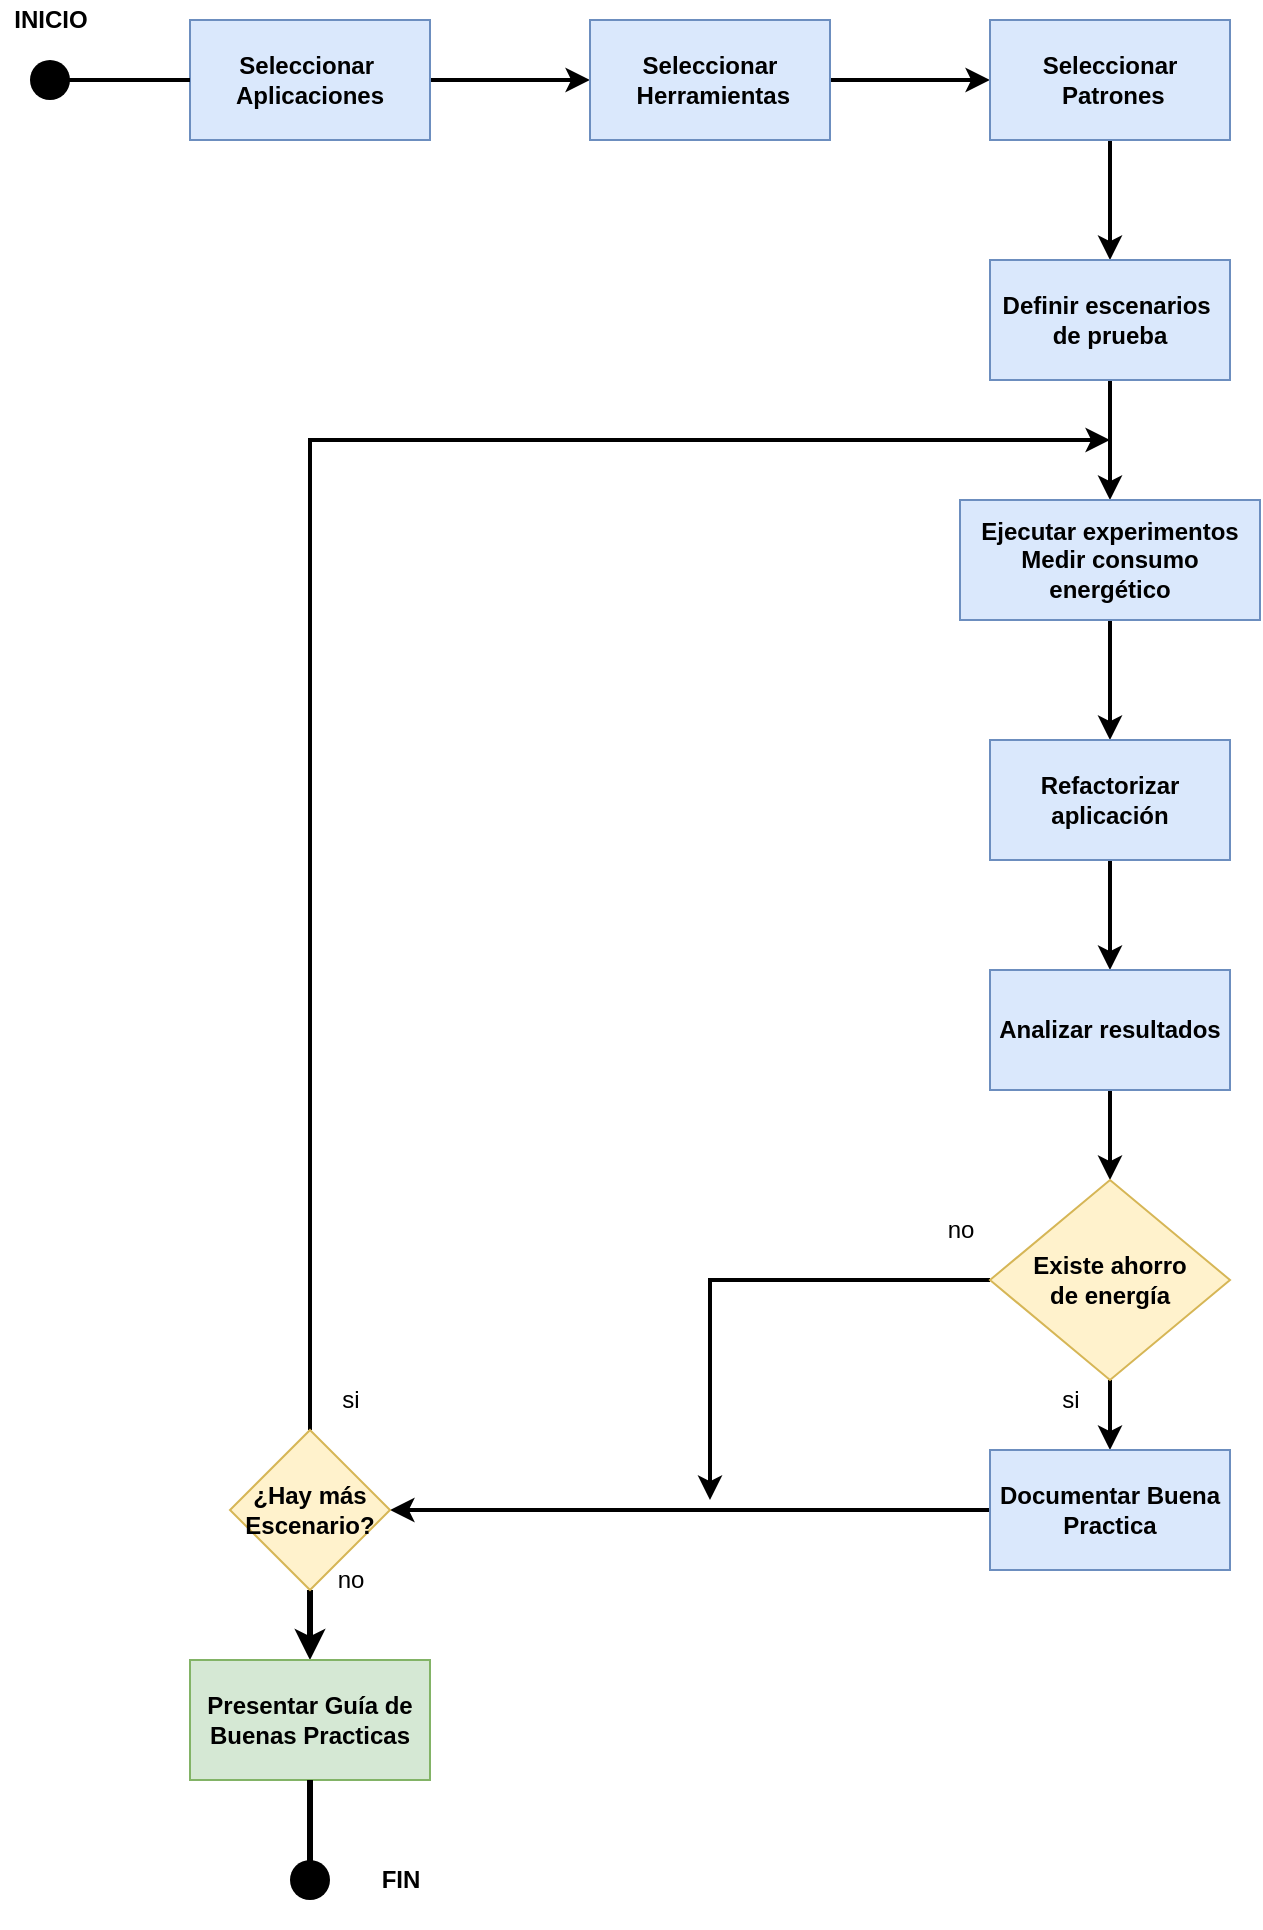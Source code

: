 <mxfile version="16.5.3" type="github">
  <diagram id="eEOeQ3wFOLhqtyGdeRPp" name="Page-1">
    <mxGraphModel dx="1526" dy="646" grid="1" gridSize="10" guides="1" tooltips="1" connect="1" arrows="1" fold="1" page="1" pageScale="1" pageWidth="827" pageHeight="1169" math="0" shadow="0">
      <root>
        <mxCell id="0" />
        <mxCell id="1" parent="0" />
        <mxCell id="btFXKuTsMhjcYXzBrM8O-3" value="" style="edgeStyle=orthogonalEdgeStyle;rounded=0;orthogonalLoop=1;jettySize=auto;html=1;strokeWidth=2;" parent="1" source="btFXKuTsMhjcYXzBrM8O-1" target="btFXKuTsMhjcYXzBrM8O-2" edge="1">
          <mxGeometry relative="1" as="geometry" />
        </mxCell>
        <mxCell id="btFXKuTsMhjcYXzBrM8O-1" value="&lt;b&gt;Seleccionar&amp;nbsp; Aplicaciones&lt;/b&gt;" style="rounded=0;whiteSpace=wrap;html=1;fillColor=#dae8fc;strokeColor=#6c8ebf;" parent="1" vertex="1">
          <mxGeometry x="120" y="80" width="120" height="60" as="geometry" />
        </mxCell>
        <mxCell id="btFXKuTsMhjcYXzBrM8O-5" value="" style="edgeStyle=orthogonalEdgeStyle;rounded=0;orthogonalLoop=1;jettySize=auto;html=1;strokeWidth=2;" parent="1" source="btFXKuTsMhjcYXzBrM8O-2" target="btFXKuTsMhjcYXzBrM8O-4" edge="1">
          <mxGeometry relative="1" as="geometry" />
        </mxCell>
        <mxCell id="btFXKuTsMhjcYXzBrM8O-2" value="&lt;b&gt;Seleccionar&lt;br&gt;&amp;nbsp;Herramientas&lt;/b&gt;" style="rounded=0;whiteSpace=wrap;html=1;fillColor=#dae8fc;strokeColor=#6c8ebf;" parent="1" vertex="1">
          <mxGeometry x="320" y="80" width="120" height="60" as="geometry" />
        </mxCell>
        <mxCell id="btFXKuTsMhjcYXzBrM8O-7" value="" style="edgeStyle=orthogonalEdgeStyle;rounded=0;orthogonalLoop=1;jettySize=auto;html=1;strokeWidth=2;" parent="1" source="btFXKuTsMhjcYXzBrM8O-4" target="btFXKuTsMhjcYXzBrM8O-6" edge="1">
          <mxGeometry relative="1" as="geometry" />
        </mxCell>
        <mxCell id="btFXKuTsMhjcYXzBrM8O-4" value="&lt;b&gt;Seleccionar&lt;br&gt;&amp;nbsp;Patrones&lt;/b&gt;" style="rounded=0;whiteSpace=wrap;html=1;fillColor=#dae8fc;strokeColor=#6c8ebf;" parent="1" vertex="1">
          <mxGeometry x="520" y="80" width="120" height="60" as="geometry" />
        </mxCell>
        <mxCell id="btFXKuTsMhjcYXzBrM8O-9" value="" style="edgeStyle=orthogonalEdgeStyle;rounded=0;orthogonalLoop=1;jettySize=auto;html=1;strokeWidth=2;" parent="1" source="btFXKuTsMhjcYXzBrM8O-6" target="btFXKuTsMhjcYXzBrM8O-8" edge="1">
          <mxGeometry relative="1" as="geometry" />
        </mxCell>
        <mxCell id="btFXKuTsMhjcYXzBrM8O-6" value="&lt;b&gt;Definir escenarios&amp;nbsp;&lt;br&gt;de prueba&lt;/b&gt;" style="rounded=0;whiteSpace=wrap;html=1;fillColor=#dae8fc;strokeColor=#6c8ebf;" parent="1" vertex="1">
          <mxGeometry x="520" y="200" width="120" height="60" as="geometry" />
        </mxCell>
        <mxCell id="btFXKuTsMhjcYXzBrM8O-11" value="" style="edgeStyle=orthogonalEdgeStyle;rounded=0;orthogonalLoop=1;jettySize=auto;html=1;strokeWidth=2;" parent="1" source="btFXKuTsMhjcYXzBrM8O-8" target="btFXKuTsMhjcYXzBrM8O-10" edge="1">
          <mxGeometry relative="1" as="geometry" />
        </mxCell>
        <mxCell id="btFXKuTsMhjcYXzBrM8O-8" value="&lt;b&gt;Ejecutar experimentos&lt;/b&gt;&lt;br&gt;&lt;b&gt;Medir consumo energético&lt;/b&gt;" style="rounded=0;whiteSpace=wrap;html=1;fillColor=#dae8fc;strokeColor=#6c8ebf;" parent="1" vertex="1">
          <mxGeometry x="505" y="320" width="150" height="60" as="geometry" />
        </mxCell>
        <mxCell id="btFXKuTsMhjcYXzBrM8O-13" value="" style="edgeStyle=orthogonalEdgeStyle;rounded=0;orthogonalLoop=1;jettySize=auto;html=1;strokeWidth=2;" parent="1" source="btFXKuTsMhjcYXzBrM8O-10" target="btFXKuTsMhjcYXzBrM8O-12" edge="1">
          <mxGeometry relative="1" as="geometry" />
        </mxCell>
        <mxCell id="btFXKuTsMhjcYXzBrM8O-10" value="&lt;b&gt;Refactorizar aplicación&lt;/b&gt;" style="whiteSpace=wrap;html=1;fillColor=#dae8fc;strokeColor=#6c8ebf;rounded=0;" parent="1" vertex="1">
          <mxGeometry x="520" y="440" width="120" height="60" as="geometry" />
        </mxCell>
        <mxCell id="btFXKuTsMhjcYXzBrM8O-15" value="" style="edgeStyle=orthogonalEdgeStyle;rounded=0;orthogonalLoop=1;jettySize=auto;html=1;strokeWidth=2;exitX=0.5;exitY=1;exitDx=0;exitDy=0;" parent="1" source="btFXKuTsMhjcYXzBrM8O-12" target="btFXKuTsMhjcYXzBrM8O-14" edge="1">
          <mxGeometry relative="1" as="geometry">
            <mxPoint x="600" y="665" as="sourcePoint" />
          </mxGeometry>
        </mxCell>
        <mxCell id="btFXKuTsMhjcYXzBrM8O-12" value="&lt;b&gt;Analizar resultados&lt;/b&gt;" style="whiteSpace=wrap;html=1;fillColor=#dae8fc;strokeColor=#6c8ebf;rounded=0;" parent="1" vertex="1">
          <mxGeometry x="520" y="555" width="120" height="60" as="geometry" />
        </mxCell>
        <mxCell id="btFXKuTsMhjcYXzBrM8O-16" style="edgeStyle=orthogonalEdgeStyle;rounded=0;orthogonalLoop=1;jettySize=auto;html=1;strokeWidth=2;exitX=0;exitY=0.5;exitDx=0;exitDy=0;" parent="1" source="btFXKuTsMhjcYXzBrM8O-14" edge="1">
          <mxGeometry relative="1" as="geometry">
            <mxPoint x="380" y="820" as="targetPoint" />
            <Array as="points">
              <mxPoint x="380" y="710" />
            </Array>
          </mxGeometry>
        </mxCell>
        <mxCell id="btFXKuTsMhjcYXzBrM8O-19" value="" style="edgeStyle=orthogonalEdgeStyle;rounded=0;orthogonalLoop=1;jettySize=auto;html=1;strokeWidth=2;" parent="1" source="btFXKuTsMhjcYXzBrM8O-14" target="btFXKuTsMhjcYXzBrM8O-18" edge="1">
          <mxGeometry relative="1" as="geometry" />
        </mxCell>
        <mxCell id="btFXKuTsMhjcYXzBrM8O-14" value="&lt;b&gt;Existe ahorro de&amp;nbsp;energía&lt;/b&gt;" style="rhombus;whiteSpace=wrap;html=1;fillColor=#fff2cc;strokeColor=#d6b656;rounded=0;" parent="1" vertex="1">
          <mxGeometry x="520" y="660" width="120" height="100" as="geometry" />
        </mxCell>
        <mxCell id="btFXKuTsMhjcYXzBrM8O-17" value="no" style="text;html=1;align=center;verticalAlign=middle;resizable=0;points=[];autosize=1;strokeColor=none;fillColor=none;" parent="1" vertex="1">
          <mxGeometry x="490" y="675" width="30" height="20" as="geometry" />
        </mxCell>
        <mxCell id="btFXKuTsMhjcYXzBrM8O-21" value="" style="edgeStyle=orthogonalEdgeStyle;rounded=0;orthogonalLoop=1;jettySize=auto;html=1;strokeWidth=2;entryX=1;entryY=0.5;entryDx=0;entryDy=0;" parent="1" source="btFXKuTsMhjcYXzBrM8O-18" target="-P2FCBNtG8INdJtYWjmR-1" edge="1">
          <mxGeometry relative="1" as="geometry">
            <mxPoint x="440" y="825" as="targetPoint" />
          </mxGeometry>
        </mxCell>
        <mxCell id="btFXKuTsMhjcYXzBrM8O-18" value="&lt;b&gt;Documentar Buena Practica&lt;/b&gt;" style="whiteSpace=wrap;html=1;fillColor=#dae8fc;strokeColor=#6c8ebf;rounded=0;" parent="1" vertex="1">
          <mxGeometry x="520" y="795" width="120" height="60" as="geometry" />
        </mxCell>
        <mxCell id="btFXKuTsMhjcYXzBrM8O-22" value="si" style="text;html=1;align=center;verticalAlign=middle;resizable=0;points=[];autosize=1;strokeColor=none;fillColor=none;" parent="1" vertex="1">
          <mxGeometry x="550" y="760" width="20" height="20" as="geometry" />
        </mxCell>
        <mxCell id="-P2FCBNtG8INdJtYWjmR-3" style="edgeStyle=orthogonalEdgeStyle;rounded=0;orthogonalLoop=1;jettySize=auto;html=1;strokeWidth=2;" parent="1" source="-P2FCBNtG8INdJtYWjmR-1" edge="1">
          <mxGeometry relative="1" as="geometry">
            <mxPoint x="580" y="290" as="targetPoint" />
            <Array as="points">
              <mxPoint x="180" y="290" />
            </Array>
          </mxGeometry>
        </mxCell>
        <mxCell id="pSBo0QxpdZiFUpQrgUan-2" style="edgeStyle=orthogonalEdgeStyle;rounded=0;orthogonalLoop=1;jettySize=auto;html=1;entryX=0.5;entryY=0;entryDx=0;entryDy=0;strokeWidth=3;" parent="1" source="-P2FCBNtG8INdJtYWjmR-1" target="pSBo0QxpdZiFUpQrgUan-1" edge="1">
          <mxGeometry relative="1" as="geometry" />
        </mxCell>
        <mxCell id="-P2FCBNtG8INdJtYWjmR-1" value="&lt;b&gt;¿Hay más Escenario?&lt;/b&gt;" style="rhombus;whiteSpace=wrap;html=1;fillColor=#fff2cc;strokeColor=#d6b656;rounded=0;" parent="1" vertex="1">
          <mxGeometry x="140" y="785" width="80" height="80" as="geometry" />
        </mxCell>
        <mxCell id="-P2FCBNtG8INdJtYWjmR-4" value="si" style="text;html=1;align=center;verticalAlign=middle;resizable=0;points=[];autosize=1;strokeColor=none;fillColor=none;" parent="1" vertex="1">
          <mxGeometry x="190" y="760" width="20" height="20" as="geometry" />
        </mxCell>
        <mxCell id="-P2FCBNtG8INdJtYWjmR-5" value="no" style="text;html=1;align=center;verticalAlign=middle;resizable=0;points=[];autosize=1;strokeColor=none;fillColor=none;" parent="1" vertex="1">
          <mxGeometry x="185" y="850" width="30" height="20" as="geometry" />
        </mxCell>
        <mxCell id="-P2FCBNtG8INdJtYWjmR-8" value="&lt;b&gt;FIN&lt;/b&gt;" style="text;html=1;align=center;verticalAlign=middle;resizable=0;points=[];autosize=1;strokeColor=none;fillColor=none;" parent="1" vertex="1">
          <mxGeometry x="210" y="1000" width="30" height="20" as="geometry" />
        </mxCell>
        <mxCell id="-P2FCBNtG8INdJtYWjmR-10" style="edgeStyle=orthogonalEdgeStyle;rounded=0;orthogonalLoop=1;jettySize=auto;html=1;entryX=0;entryY=0.5;entryDx=0;entryDy=0;endArrow=none;endFill=0;strokeWidth=2;" parent="1" source="-P2FCBNtG8INdJtYWjmR-9" target="btFXKuTsMhjcYXzBrM8O-1" edge="1">
          <mxGeometry relative="1" as="geometry" />
        </mxCell>
        <mxCell id="-P2FCBNtG8INdJtYWjmR-9" value="" style="shape=waypoint;sketch=0;size=6;pointerEvents=1;points=[];fillColor=#000000;resizable=0;rotatable=0;perimeter=centerPerimeter;snapToPoint=1;strokeColor=#000000;rounded=0;strokeWidth=8;" parent="1" vertex="1">
          <mxGeometry x="30" y="90" width="40" height="40" as="geometry" />
        </mxCell>
        <mxCell id="-P2FCBNtG8INdJtYWjmR-11" value="&lt;b&gt;INICIO&lt;/b&gt;" style="text;html=1;align=center;verticalAlign=middle;resizable=0;points=[];autosize=1;strokeColor=none;fillColor=none;" parent="1" vertex="1">
          <mxGeometry x="25" y="70" width="50" height="20" as="geometry" />
        </mxCell>
        <mxCell id="pSBo0QxpdZiFUpQrgUan-3" style="edgeStyle=orthogonalEdgeStyle;rounded=0;orthogonalLoop=1;jettySize=auto;html=1;strokeWidth=3;startArrow=none;" parent="1" source="-P2FCBNtG8INdJtYWjmR-6" edge="1">
          <mxGeometry relative="1" as="geometry">
            <mxPoint x="180" y="1010" as="targetPoint" />
          </mxGeometry>
        </mxCell>
        <mxCell id="pSBo0QxpdZiFUpQrgUan-1" value="&lt;b&gt;Presentar Guía&amp;nbsp;de Buenas Practicas&lt;/b&gt;" style="whiteSpace=wrap;html=1;fillColor=#d5e8d4;strokeColor=#82b366;rounded=0;" parent="1" vertex="1">
          <mxGeometry x="120" y="900" width="120" height="60" as="geometry" />
        </mxCell>
        <mxCell id="-P2FCBNtG8INdJtYWjmR-6" value="" style="shape=waypoint;sketch=0;size=6;pointerEvents=1;points=[];fillColor=#000000;resizable=0;rotatable=0;perimeter=centerPerimeter;snapToPoint=1;strokeColor=#000000;rounded=0;strokeWidth=8;" parent="1" vertex="1">
          <mxGeometry x="160" y="990" width="40" height="40" as="geometry" />
        </mxCell>
        <mxCell id="pSBo0QxpdZiFUpQrgUan-4" value="" style="edgeStyle=orthogonalEdgeStyle;rounded=0;orthogonalLoop=1;jettySize=auto;html=1;strokeWidth=3;endArrow=none;" parent="1" source="pSBo0QxpdZiFUpQrgUan-1" target="-P2FCBNtG8INdJtYWjmR-6" edge="1">
          <mxGeometry relative="1" as="geometry">
            <mxPoint x="180" y="960" as="sourcePoint" />
            <mxPoint x="180" y="1010" as="targetPoint" />
          </mxGeometry>
        </mxCell>
      </root>
    </mxGraphModel>
  </diagram>
</mxfile>
